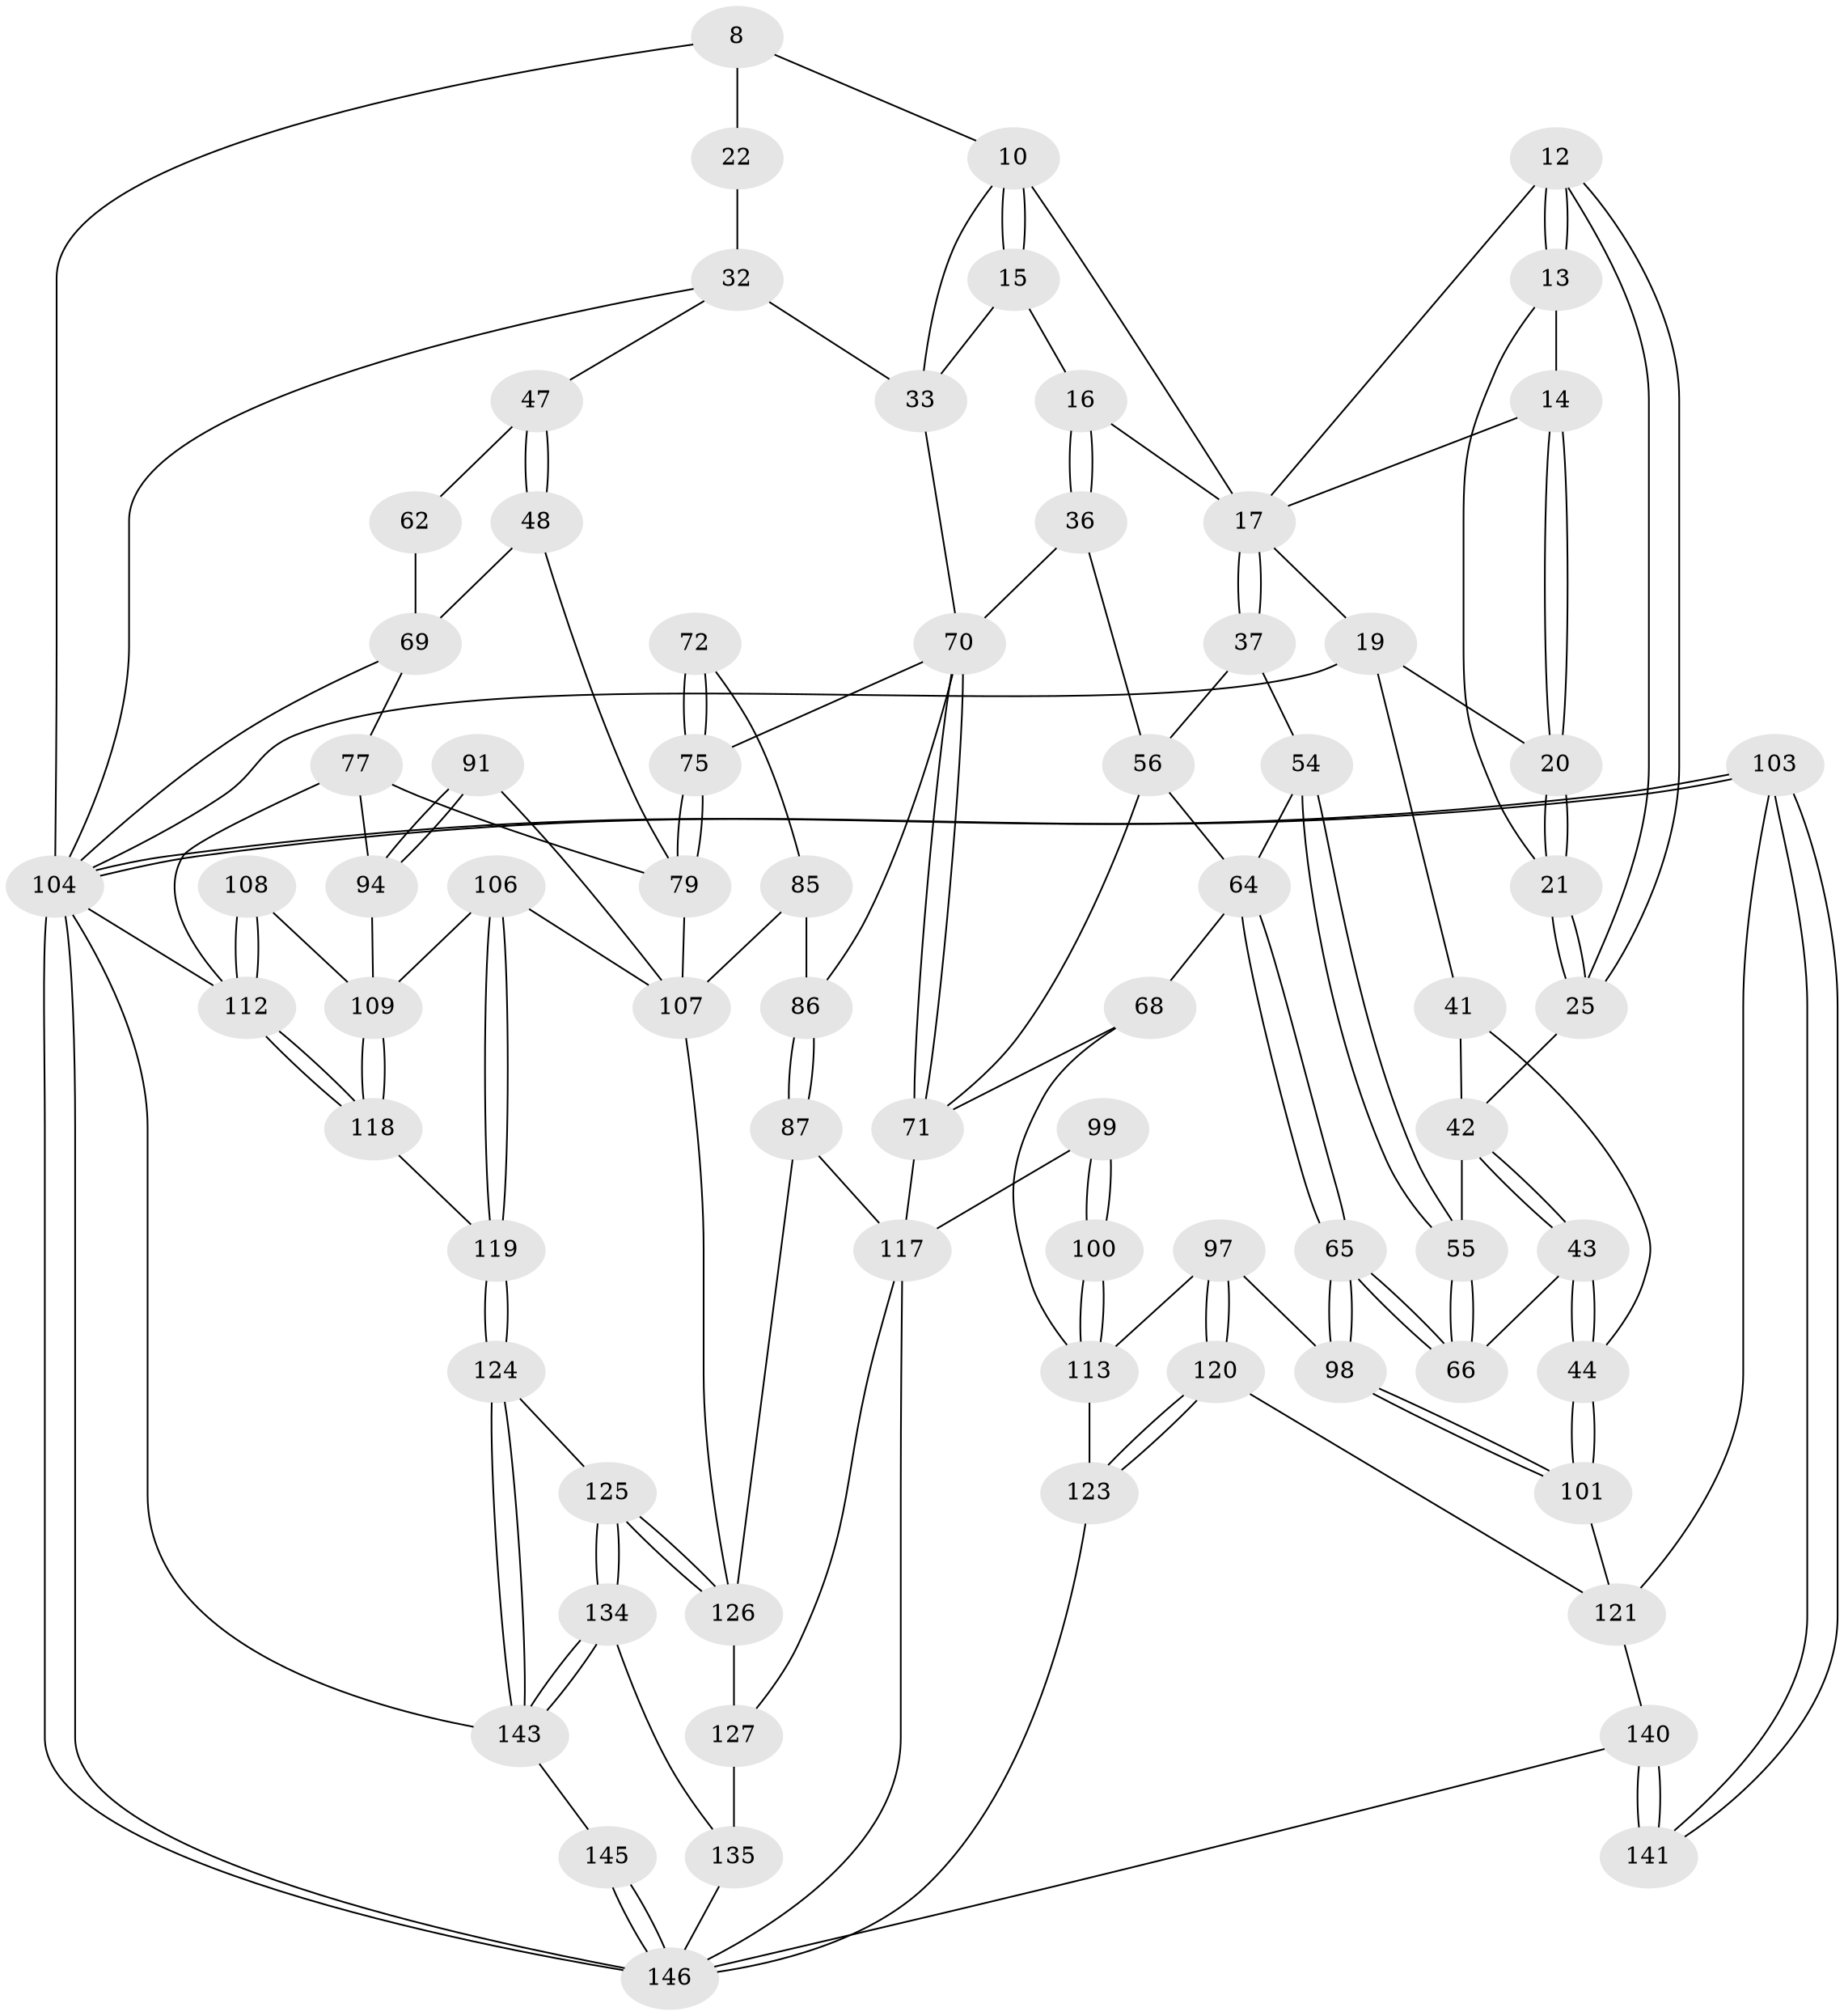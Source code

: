 // original degree distribution, {3: 0.0136986301369863, 5: 0.4657534246575342, 6: 0.2534246575342466, 4: 0.2671232876712329}
// Generated by graph-tools (version 1.1) at 2025/00/03/09/25 05:00:14]
// undirected, 73 vertices, 163 edges
graph export_dot {
graph [start="1"]
  node [color=gray90,style=filled];
  8 [pos="+0.7330230889511072+0.07829567577894143",super="+1+2"];
  10 [pos="+0.6561522907523629+0.12072872987623645",super="+7+9"];
  12 [pos="+0.37713634461644013+0.13271562600480585"];
  13 [pos="+0.31167173555057304+0.06595913495700821"];
  14 [pos="+0.22975360629417677+0"];
  15 [pos="+0.6515625125477232+0.13487214386199817"];
  16 [pos="+0.6279993427543125+0.14896003517252232"];
  17 [pos="+0.42843458028537745+0.14000335499810918",super="+11"];
  19 [pos="+0.1435267091759726+0.07194767480557637",super="+18"];
  20 [pos="+0.17714663461606858+0.07240855586385872"];
  21 [pos="+0.19126979250006185+0.11145410841841946"];
  22 [pos="+0.9192125001945026+0"];
  25 [pos="+0.21659423002323602+0.192388625207753"];
  32 [pos="+0.8477243297755157+0.2686525834503719",super="+30+23"];
  33 [pos="+0.7875453779026876+0.2669422266992589",super="+31"];
  36 [pos="+0.592999651930405+0.3344680198623631"];
  37 [pos="+0.43362983320113097+0.2967968501485704"];
  41 [pos="+0+0.14100411735372878",super="+28"];
  42 [pos="+0.11357202631538756+0.38017149788921734",super="+27+26"];
  43 [pos="+0+0.46978861850490117"];
  44 [pos="+0+0.4838657262327603"];
  47 [pos="+0.8702977653428099+0.37613569976547223",super="+46"];
  48 [pos="+0.8317483178060228+0.48654070817107403"];
  54 [pos="+0.313478661750865+0.41791136944605467",super="+38"];
  55 [pos="+0.17366829058235955+0.4624142818622682",super="+45+39"];
  56 [pos="+0.47454579905055977+0.35348118088685004",super="+40"];
  62 [pos="+0.9392042177611339+0.3958886217495428",super="+53"];
  64 [pos="+0.34200266560449516+0.5526382515063961",super="+57"];
  65 [pos="+0.18608325810188275+0.5704405873881866"];
  66 [pos="+0.17794008815921095+0.5489972434704472"];
  68 [pos="+0.3873096772876323+0.5697896606607817"];
  69 [pos="+1+0.5403211928337841",super="+52+63"];
  70 [pos="+0.593357041365366+0.5926417281420172",super="+59+58+35"];
  71 [pos="+0.5137522810596505+0.6377279226165811",super="+67+60"];
  72 [pos="+0.6856414241038652+0.5789740135005472"];
  75 [pos="+0.7653207431247795+0.6539677892941168",super="+50+51+61"];
  77 [pos="+0.9069067175179649+0.5968838715402326",super="+76"];
  79 [pos="+0.7733729520644836+0.6710430461564143",super="+78+49"];
  85 [pos="+0.702093206303067+0.6971074152157081",super="+73"];
  86 [pos="+0.6050403021258021+0.7086645234464763",super="+74"];
  87 [pos="+0.5866389932704872+0.7291989026946393"];
  91 [pos="+0.7919350625539685+0.6931672387487335"];
  94 [pos="+0.9166699273792372+0.6746579658170099",super="+90"];
  97 [pos="+0.16294840775442168+0.6952335646805412"];
  98 [pos="+0.15021578724836138+0.6570868269293518"];
  99 [pos="+0.44492615663914753+0.773936188787367"];
  100 [pos="+0.41912188527916533+0.782174331492912"];
  101 [pos="+0+0.6434733139738578"];
  103 [pos="+0+1"];
  104 [pos="+0+1",super="+80"];
  106 [pos="+0.8025821587541957+0.7552658424067701"];
  107 [pos="+0.7763841542589124+0.7482455366571502",super="+84"];
  108 [pos="+0.961780684920058+0.7589741960627434",super="+92"];
  109 [pos="+0.9092902071238992+0.7557146595872792",super="+105"];
  112 [pos="+1+0.8643221144296334",super="+81+82"];
  113 [pos="+0.40279507560401456+0.800048160780115",super="+96+95"];
  117 [pos="+0.5588645681572195+0.8453162287130267",super="+116+88+89"];
  118 [pos="+0.9448751169955035+0.865865514744092"];
  119 [pos="+0.9014895212735042+0.8912722191574115"];
  120 [pos="+0.14851521013739707+0.7869823323000875"];
  121 [pos="+0.1151539605499562+0.8246255281418846",super="+102"];
  123 [pos="+0.25872687324949434+0.8677073235946616",super="+122"];
  124 [pos="+0.9010794997738762+0.8918569305236334"];
  125 [pos="+0.7851787407049824+0.8707607388548817"];
  126 [pos="+0.7602036928463449+0.7731803079792989",super="+110+111"];
  127 [pos="+0.6927224884697826+0.8595608316678686",super="+115"];
  134 [pos="+0.7671465742402978+0.9245845394652353"];
  135 [pos="+0.6886317487433619+0.9550423791289141",super="+133+131"];
  140 [pos="+0.11115199542171561+0.8432160228250157",super="+139"];
  141 [pos="+0+1"];
  143 [pos="+0.8746365518732171+0.9873131666529488",super="+142"];
  145 [pos="+0.5030481528029795+1",super="+144"];
  146 [pos="+0.17197689401466285+1",super="+138+137+136"];
  8 -- 22 [weight=2];
  8 -- 104;
  8 -- 10;
  10 -- 15;
  10 -- 15;
  10 -- 17;
  10 -- 33;
  12 -- 13;
  12 -- 13;
  12 -- 25;
  12 -- 25;
  12 -- 17;
  13 -- 14;
  13 -- 21;
  14 -- 20;
  14 -- 20;
  14 -- 17;
  15 -- 16;
  15 -- 33;
  16 -- 17;
  16 -- 36;
  16 -- 36;
  17 -- 37;
  17 -- 37;
  17 -- 19;
  19 -- 20;
  19 -- 104 [weight=2];
  19 -- 41 [weight=2];
  20 -- 21;
  20 -- 21;
  21 -- 25;
  21 -- 25;
  22 -- 32;
  25 -- 42;
  32 -- 33 [weight=2];
  32 -- 47;
  32 -- 104;
  33 -- 70;
  36 -- 70;
  36 -- 56;
  37 -- 56;
  37 -- 54;
  41 -- 44;
  41 -- 42;
  42 -- 43;
  42 -- 43;
  42 -- 55 [weight=2];
  43 -- 44;
  43 -- 44;
  43 -- 66;
  44 -- 101;
  44 -- 101;
  47 -- 48;
  47 -- 48;
  47 -- 62 [weight=2];
  48 -- 69;
  48 -- 79;
  54 -- 55 [weight=2];
  54 -- 55;
  54 -- 64;
  55 -- 66;
  55 -- 66;
  56 -- 64;
  56 -- 71;
  62 -- 69 [weight=2];
  64 -- 65;
  64 -- 65;
  64 -- 68;
  65 -- 66;
  65 -- 66;
  65 -- 98;
  65 -- 98;
  68 -- 71;
  68 -- 113;
  69 -- 104;
  69 -- 77;
  70 -- 71 [weight=2];
  70 -- 71;
  70 -- 75 [weight=2];
  70 -- 86;
  71 -- 117;
  72 -- 75 [weight=2];
  72 -- 75;
  72 -- 85;
  75 -- 79 [weight=2];
  75 -- 79;
  77 -- 94;
  77 -- 79;
  77 -- 112;
  79 -- 107;
  85 -- 86 [weight=2];
  85 -- 107;
  86 -- 87;
  86 -- 87;
  87 -- 117;
  87 -- 126;
  91 -- 94 [weight=2];
  91 -- 94;
  91 -- 107;
  94 -- 109;
  97 -- 98;
  97 -- 120;
  97 -- 120;
  97 -- 113;
  98 -- 101;
  98 -- 101;
  99 -- 100;
  99 -- 100;
  99 -- 117 [weight=2];
  100 -- 113 [weight=2];
  100 -- 113;
  101 -- 121;
  103 -- 104;
  103 -- 104;
  103 -- 141;
  103 -- 141;
  103 -- 121;
  104 -- 146;
  104 -- 146;
  104 -- 112;
  104 -- 143;
  106 -- 107;
  106 -- 119;
  106 -- 119;
  106 -- 109;
  107 -- 126;
  108 -- 109 [weight=2];
  108 -- 112 [weight=2];
  108 -- 112;
  109 -- 118;
  109 -- 118;
  112 -- 118;
  112 -- 118;
  113 -- 123;
  117 -- 146;
  117 -- 127;
  118 -- 119;
  119 -- 124;
  119 -- 124;
  120 -- 121;
  120 -- 123;
  120 -- 123;
  121 -- 140;
  123 -- 146 [weight=2];
  124 -- 125;
  124 -- 143;
  124 -- 143;
  125 -- 126;
  125 -- 126;
  125 -- 134;
  125 -- 134;
  126 -- 127 [weight=2];
  127 -- 135 [weight=2];
  134 -- 135;
  134 -- 143;
  134 -- 143;
  135 -- 146 [weight=2];
  140 -- 141 [weight=2];
  140 -- 141;
  140 -- 146;
  143 -- 145;
  145 -- 146 [weight=3];
  145 -- 146;
}
